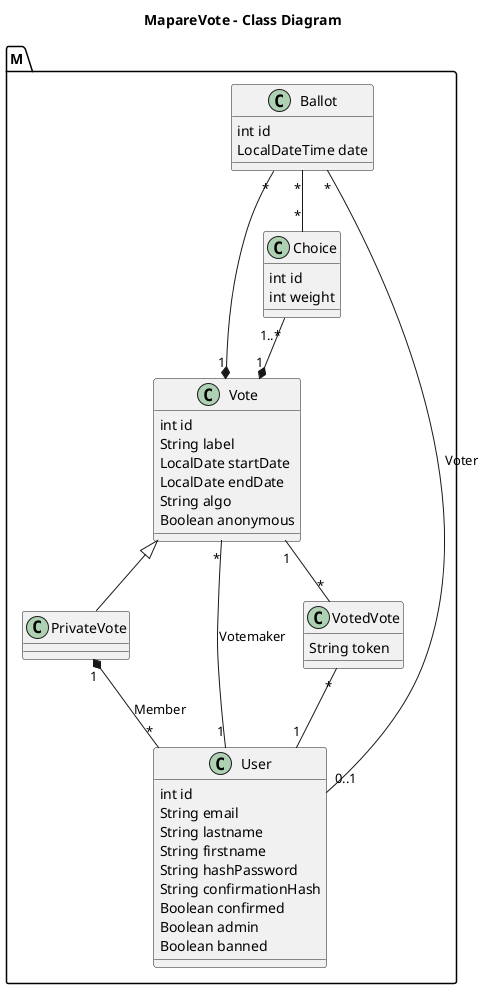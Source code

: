 @startuml

title MapareVote - Class Diagram

package M {
    class Vote {
        int id
        String label
        LocalDate startDate
        LocalDate endDate
        String algo
        Boolean anonymous
    }
    
    class PrivateVote
    
    class Choice {
        int id
        int weight
    }
    
    class Ballot {
        int id
        LocalDateTime date
    }
    
    class User {
        int id
        String email
        String lastname
        String firstname
        String hashPassword
        String confirmationHash
        Boolean confirmed
        Boolean admin
        Boolean banned
    }
    
    class VotedVote {
        String token
    }
}


Choice "1..*" --* "1" Vote
Ballot "*" --* "1" Vote
Ballot "*" -- "*" Choice
Ballot "*" -- "0..1" User:Voter
Vote "*" --- "1" User:Votemaker
PrivateVote "1" *-- "*" User:Member
Vote "1"-- "*" VotedVote
VotedVote "*" -- "1" User
Vote <|-- PrivateVote

@enduml
